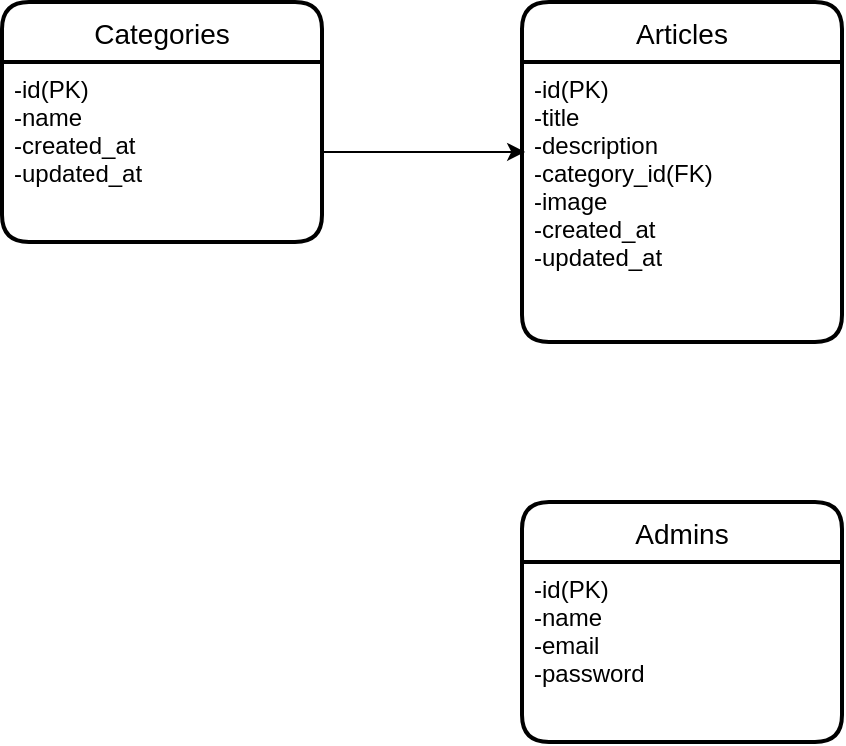 <mxfile version="17.1.3" type="device"><diagram id="4OMv7wgitKtO44oKicZg" name="Page-1"><mxGraphModel dx="763" dy="478" grid="1" gridSize="10" guides="1" tooltips="1" connect="1" arrows="1" fold="1" page="1" pageScale="1" pageWidth="850" pageHeight="1100" math="0" shadow="0"><root><mxCell id="0"/><mxCell id="1" parent="0"/><mxCell id="8ItsS6js2IttEoIK2six-1" value="Articles" style="swimlane;childLayout=stackLayout;horizontal=1;startSize=30;horizontalStack=0;rounded=1;fontSize=14;fontStyle=0;strokeWidth=2;resizeParent=0;resizeLast=1;shadow=0;dashed=0;align=center;" vertex="1" parent="1"><mxGeometry x="380" y="520" width="160" height="170" as="geometry"/></mxCell><mxCell id="8ItsS6js2IttEoIK2six-2" value="-id(PK)&#10;-title&#10;-description&#10;-category_id(FK)&#10;-image&#10;-created_at&#10;-updated_at" style="align=left;strokeColor=none;fillColor=none;spacingLeft=4;fontSize=12;verticalAlign=top;resizable=0;rotatable=0;part=1;" vertex="1" parent="8ItsS6js2IttEoIK2six-1"><mxGeometry y="30" width="160" height="140" as="geometry"/></mxCell><mxCell id="8ItsS6js2IttEoIK2six-6" value="Categories" style="swimlane;childLayout=stackLayout;horizontal=1;startSize=30;horizontalStack=0;rounded=1;fontSize=14;fontStyle=0;strokeWidth=2;resizeParent=0;resizeLast=1;shadow=0;dashed=0;align=center;" vertex="1" parent="1"><mxGeometry x="120" y="520" width="160" height="120" as="geometry"/></mxCell><mxCell id="8ItsS6js2IttEoIK2six-7" value="-id(PK)&#10;-name&#10;-created_at&#10;-updated_at" style="align=left;strokeColor=none;fillColor=none;spacingLeft=4;fontSize=12;verticalAlign=top;resizable=0;rotatable=0;part=1;" vertex="1" parent="8ItsS6js2IttEoIK2six-6"><mxGeometry y="30" width="160" height="90" as="geometry"/></mxCell><mxCell id="8ItsS6js2IttEoIK2six-8" style="edgeStyle=orthogonalEdgeStyle;rounded=0;orthogonalLoop=1;jettySize=auto;html=1;exitX=1;exitY=0.5;exitDx=0;exitDy=0;entryX=0.01;entryY=0.321;entryDx=0;entryDy=0;entryPerimeter=0;" edge="1" parent="1" source="8ItsS6js2IttEoIK2six-7" target="8ItsS6js2IttEoIK2six-2"><mxGeometry relative="1" as="geometry"/></mxCell><mxCell id="8ItsS6js2IttEoIK2six-9" value="Admins" style="swimlane;childLayout=stackLayout;horizontal=1;startSize=30;horizontalStack=0;rounded=1;fontSize=14;fontStyle=0;strokeWidth=2;resizeParent=0;resizeLast=1;shadow=0;dashed=0;align=center;" vertex="1" parent="1"><mxGeometry x="380" y="770" width="160" height="120" as="geometry"/></mxCell><mxCell id="8ItsS6js2IttEoIK2six-10" value="-id(PK)&#10;-name&#10;-email&#10;-password" style="align=left;strokeColor=none;fillColor=none;spacingLeft=4;fontSize=12;verticalAlign=top;resizable=0;rotatable=0;part=1;" vertex="1" parent="8ItsS6js2IttEoIK2six-9"><mxGeometry y="30" width="160" height="90" as="geometry"/></mxCell></root></mxGraphModel></diagram></mxfile>